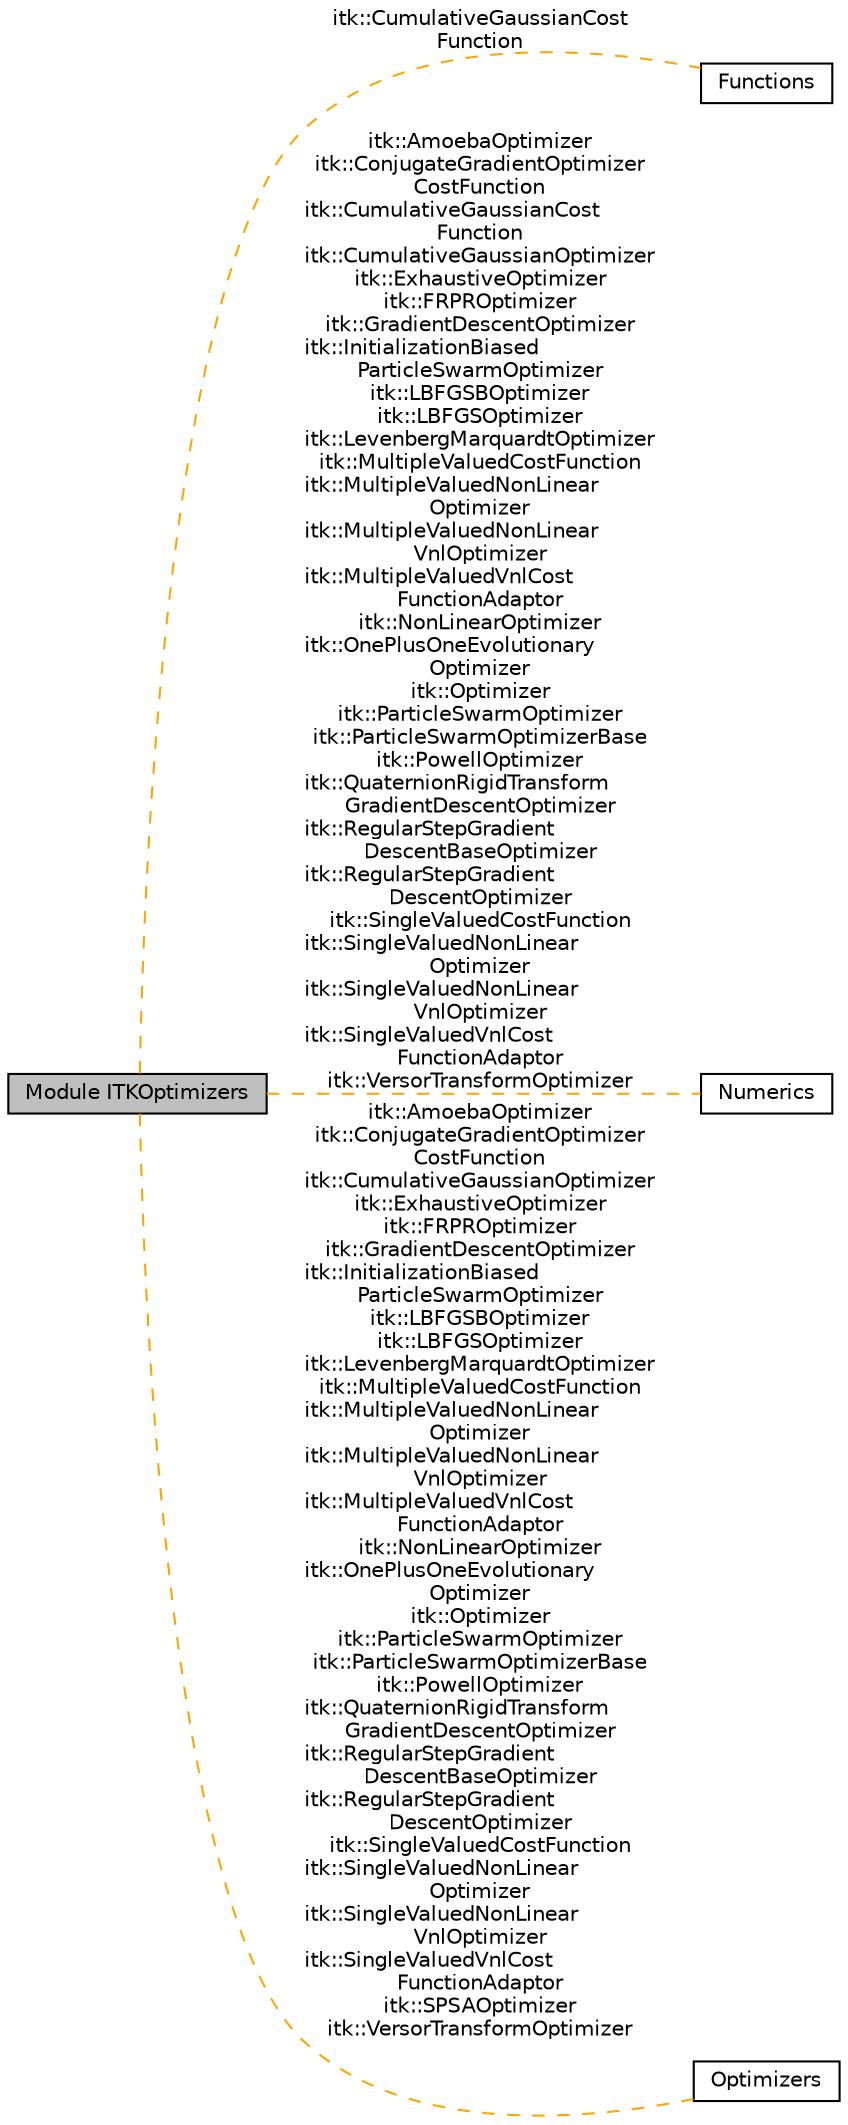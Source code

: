 digraph "Module ITKOptimizers"
{
  edge [fontname="Helvetica",fontsize="10",labelfontname="Helvetica",labelfontsize="10"];
  node [fontname="Helvetica",fontsize="10",shape=box];
  rankdir=LR;
  Node4 [label="Functions",height=0.2,width=0.4,color="black", fillcolor="white", style="filled",URL="$group__Functions.html",tooltip=" "];
  Node1 [label="Module ITKOptimizers",height=0.2,width=0.4,color="black", fillcolor="grey75", style="filled", fontcolor="black",tooltip=" "];
  Node2 [label="Numerics",height=0.2,width=0.4,color="black", fillcolor="white", style="filled",URL="$group__Numerics.html",tooltip=" "];
  Node3 [label="Optimizers",height=0.2,width=0.4,color="black", fillcolor="white", style="filled",URL="$group__Optimizers.html",tooltip=" "];
  Node1->Node2 [shape=plaintext, label="itk::AmoebaOptimizer\nitk::ConjugateGradientOptimizer\nCostFunction\nitk::CumulativeGaussianCost\lFunction\nitk::CumulativeGaussianOptimizer\nitk::ExhaustiveOptimizer\nitk::FRPROptimizer\nitk::GradientDescentOptimizer\nitk::InitializationBiased\lParticleSwarmOptimizer\nitk::LBFGSBOptimizer\nitk::LBFGSOptimizer\nitk::LevenbergMarquardtOptimizer\nitk::MultipleValuedCostFunction\nitk::MultipleValuedNonLinear\lOptimizer\nitk::MultipleValuedNonLinear\lVnlOptimizer\nitk::MultipleValuedVnlCost\lFunctionAdaptor\nitk::NonLinearOptimizer\nitk::OnePlusOneEvolutionary\lOptimizer\nitk::Optimizer\nitk::ParticleSwarmOptimizer\nitk::ParticleSwarmOptimizerBase\nitk::PowellOptimizer\nitk::QuaternionRigidTransform\lGradientDescentOptimizer\nitk::RegularStepGradient\lDescentBaseOptimizer\nitk::RegularStepGradient\lDescentOptimizer\nitk::SingleValuedCostFunction\nitk::SingleValuedNonLinear\lOptimizer\nitk::SingleValuedNonLinear\lVnlOptimizer\nitk::SingleValuedVnlCost\lFunctionAdaptor\nitk::VersorTransformOptimizer", color="orange", dir="none", style="dashed"];
  Node1->Node3 [shape=plaintext, label="itk::AmoebaOptimizer\nitk::ConjugateGradientOptimizer\nCostFunction\nitk::CumulativeGaussianOptimizer\nitk::ExhaustiveOptimizer\nitk::FRPROptimizer\nitk::GradientDescentOptimizer\nitk::InitializationBiased\lParticleSwarmOptimizer\nitk::LBFGSBOptimizer\nitk::LBFGSOptimizer\nitk::LevenbergMarquardtOptimizer\nitk::MultipleValuedCostFunction\nitk::MultipleValuedNonLinear\lOptimizer\nitk::MultipleValuedNonLinear\lVnlOptimizer\nitk::MultipleValuedVnlCost\lFunctionAdaptor\nitk::NonLinearOptimizer\nitk::OnePlusOneEvolutionary\lOptimizer\nitk::Optimizer\nitk::ParticleSwarmOptimizer\nitk::ParticleSwarmOptimizerBase\nitk::PowellOptimizer\nitk::QuaternionRigidTransform\lGradientDescentOptimizer\nitk::RegularStepGradient\lDescentBaseOptimizer\nitk::RegularStepGradient\lDescentOptimizer\nitk::SingleValuedCostFunction\nitk::SingleValuedNonLinear\lOptimizer\nitk::SingleValuedNonLinear\lVnlOptimizer\nitk::SingleValuedVnlCost\lFunctionAdaptor\nitk::SPSAOptimizer\nitk::VersorTransformOptimizer", color="orange", dir="none", style="dashed"];
  Node1->Node4 [shape=plaintext, label="itk::CumulativeGaussianCost\lFunction", color="orange", dir="none", style="dashed"];
}
